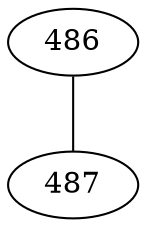 graph G {
  graph [splines=true overlap=false]
  node  [shape=ellipse, width=0.3, height=0.3]
  487 [label="487"];
  486 [label="486"];
  486 -- 487;
}
